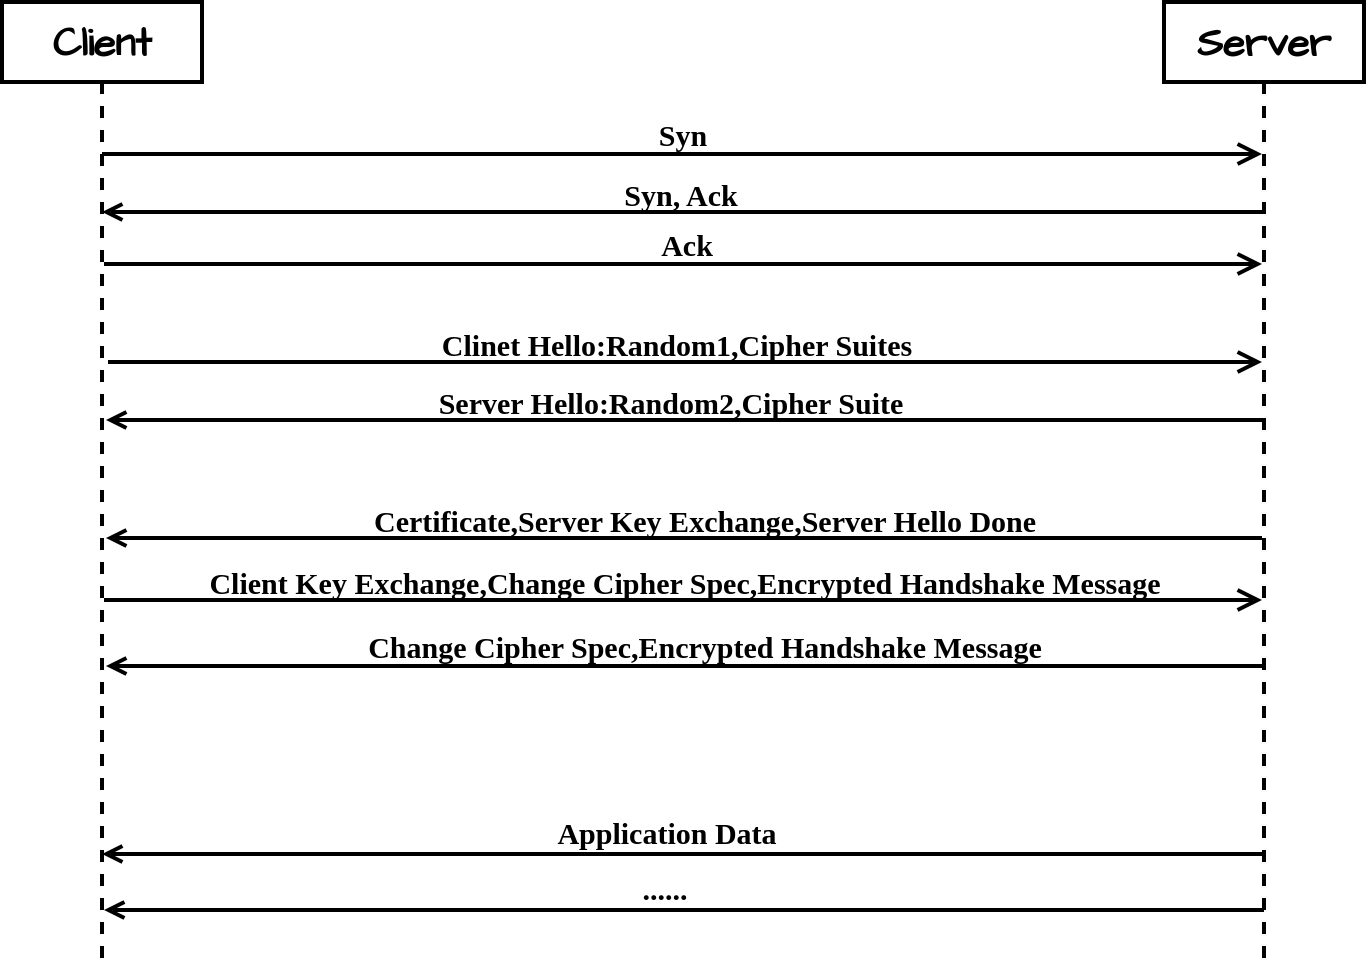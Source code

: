<mxfile version="21.7.5" type="device">
  <diagram name="HTTPS" id="1JzbTgagu3kk1AN8X_Bk">
    <mxGraphModel dx="1034" dy="605" grid="1" gridSize="10" guides="1" tooltips="1" connect="1" arrows="1" fold="1" page="1" pageScale="1" pageWidth="3300" pageHeight="4681" math="0" shadow="0">
      <root>
        <mxCell id="0" />
        <mxCell id="1" parent="0" />
        <mxCell id="krHwBFD0gNlDfbNxc9xL-1" value="&lt;b&gt;Client&lt;/b&gt;" style="shape=umlLifeline;perimeter=lifelinePerimeter;whiteSpace=wrap;html=1;container=1;dropTarget=0;collapsible=0;recursiveResize=0;outlineConnect=0;portConstraint=eastwest;newEdgeStyle={&quot;edgeStyle&quot;:&quot;elbowEdgeStyle&quot;,&quot;elbow&quot;:&quot;vertical&quot;,&quot;curved&quot;:0,&quot;rounded&quot;:0};hachureGap=4;fontFamily=Architects Daughter;fontSource=https%3A%2F%2Ffonts.googleapis.com%2Fcss%3Ffamily%3DArchitects%2BDaughter;fontSize=20;strokeWidth=2;" vertex="1" parent="1">
          <mxGeometry x="250" y="220" width="100" height="480" as="geometry" />
        </mxCell>
        <mxCell id="krHwBFD0gNlDfbNxc9xL-2" value="&lt;b&gt;Server&lt;/b&gt;" style="shape=umlLifeline;perimeter=lifelinePerimeter;whiteSpace=wrap;html=1;container=1;dropTarget=0;collapsible=0;recursiveResize=0;outlineConnect=0;portConstraint=eastwest;newEdgeStyle={&quot;edgeStyle&quot;:&quot;elbowEdgeStyle&quot;,&quot;elbow&quot;:&quot;vertical&quot;,&quot;curved&quot;:0,&quot;rounded&quot;:0};hachureGap=4;fontFamily=Architects Daughter;fontSource=https%3A%2F%2Ffonts.googleapis.com%2Fcss%3Ffamily%3DArchitects%2BDaughter;fontSize=20;strokeWidth=2;" vertex="1" parent="1">
          <mxGeometry x="831" y="220" width="100" height="480" as="geometry" />
        </mxCell>
        <mxCell id="krHwBFD0gNlDfbNxc9xL-4" value="" style="endArrow=open;startArrow=none;endFill=0;startFill=0;endSize=8;html=1;verticalAlign=bottom;labelBackgroundColor=none;rounded=0;hachureGap=4;fontFamily=Architects Daughter;fontSource=https%3A%2F%2Ffonts.googleapis.com%2Fcss%3Ffamily%3DArchitects%2BDaughter;fontSize=16;strokeWidth=2;" edge="1" parent="1" target="krHwBFD0gNlDfbNxc9xL-2">
          <mxGeometry width="160" relative="1" as="geometry">
            <mxPoint x="300" y="296" as="sourcePoint" />
            <mxPoint x="709" y="296" as="targetPoint" />
          </mxGeometry>
        </mxCell>
        <mxCell id="krHwBFD0gNlDfbNxc9xL-5" value="" style="endArrow=none;startArrow=open;endFill=0;startFill=0;endSize=8;html=1;verticalAlign=bottom;labelBackgroundColor=none;rounded=0;hachureGap=4;fontFamily=Architects Daughter;fontSource=https%3A%2F%2Ffonts.googleapis.com%2Fcss%3Ffamily%3DArchitects%2BDaughter;fontSize=16;strokeWidth=2;" edge="1" parent="1">
          <mxGeometry width="160" relative="1" as="geometry">
            <mxPoint x="300" y="646" as="sourcePoint" />
            <mxPoint x="880" y="646" as="targetPoint" />
          </mxGeometry>
        </mxCell>
        <mxCell id="krHwBFD0gNlDfbNxc9xL-7" value="&lt;font style=&quot;font-size: 15px;&quot; face=&quot;Comic Sans MS&quot;&gt;&lt;b&gt;Syn&lt;/b&gt;&lt;/font&gt;" style="text;html=1;align=center;verticalAlign=middle;resizable=0;points=[];autosize=1;strokeColor=none;fillColor=none;fontSize=20;fontFamily=Architects Daughter;strokeWidth=0;" vertex="1" parent="1">
          <mxGeometry x="565" y="265" width="50" height="40" as="geometry" />
        </mxCell>
        <mxCell id="krHwBFD0gNlDfbNxc9xL-8" value="" style="endArrow=none;startArrow=open;endFill=0;startFill=0;endSize=8;html=1;verticalAlign=bottom;labelBackgroundColor=none;rounded=0;hachureGap=4;fontFamily=Architects Daughter;fontSource=https%3A%2F%2Ffonts.googleapis.com%2Fcss%3Ffamily%3DArchitects%2BDaughter;fontSize=16;strokeWidth=2;" edge="1" parent="1" target="krHwBFD0gNlDfbNxc9xL-2">
          <mxGeometry width="160" relative="1" as="geometry">
            <mxPoint x="300" y="325" as="sourcePoint" />
            <mxPoint x="709" y="325" as="targetPoint" />
          </mxGeometry>
        </mxCell>
        <mxCell id="krHwBFD0gNlDfbNxc9xL-9" value="&lt;font style=&quot;font-size: 15px;&quot; face=&quot;Comic Sans MS&quot;&gt;&lt;b&gt;Syn, Ack&lt;/b&gt;&lt;/font&gt;" style="text;html=1;align=center;verticalAlign=middle;resizable=0;points=[];autosize=1;strokeColor=none;fillColor=none;fontSize=20;fontFamily=Architects Daughter;strokeWidth=0;" vertex="1" parent="1">
          <mxGeometry x="544" y="295" width="90" height="40" as="geometry" />
        </mxCell>
        <mxCell id="krHwBFD0gNlDfbNxc9xL-10" value="" style="endArrow=open;startArrow=none;endFill=0;startFill=0;endSize=8;html=1;verticalAlign=bottom;labelBackgroundColor=none;rounded=0;hachureGap=4;fontFamily=Architects Daughter;fontSource=https%3A%2F%2Ffonts.googleapis.com%2Fcss%3Ffamily%3DArchitects%2BDaughter;fontSize=16;strokeWidth=2;" edge="1" parent="1" target="krHwBFD0gNlDfbNxc9xL-2">
          <mxGeometry width="160" relative="1" as="geometry">
            <mxPoint x="301" y="351" as="sourcePoint" />
            <mxPoint x="710" y="351" as="targetPoint" />
          </mxGeometry>
        </mxCell>
        <mxCell id="krHwBFD0gNlDfbNxc9xL-11" value="&lt;font style=&quot;font-size: 15px;&quot; face=&quot;Comic Sans MS&quot;&gt;&lt;b&gt;Ack&lt;/b&gt;&lt;/font&gt;" style="text;html=1;align=center;verticalAlign=middle;resizable=0;points=[];autosize=1;strokeColor=none;fillColor=none;fontSize=20;fontFamily=Architects Daughter;strokeWidth=0;" vertex="1" parent="1">
          <mxGeometry x="567" y="320" width="50" height="40" as="geometry" />
        </mxCell>
        <mxCell id="krHwBFD0gNlDfbNxc9xL-12" value="" style="endArrow=open;startArrow=none;endFill=0;startFill=0;endSize=8;html=1;verticalAlign=bottom;labelBackgroundColor=none;rounded=0;hachureGap=4;fontFamily=Architects Daughter;fontSource=https%3A%2F%2Ffonts.googleapis.com%2Fcss%3Ffamily%3DArchitects%2BDaughter;fontSize=16;strokeWidth=2;" edge="1" parent="1" target="krHwBFD0gNlDfbNxc9xL-2">
          <mxGeometry width="160" relative="1" as="geometry">
            <mxPoint x="303" y="400" as="sourcePoint" />
            <mxPoint x="712" y="400" as="targetPoint" />
          </mxGeometry>
        </mxCell>
        <mxCell id="krHwBFD0gNlDfbNxc9xL-13" value="&lt;font style=&quot;font-size: 15px;&quot; face=&quot;Comic Sans MS&quot;&gt;&lt;b&gt;Clinet Hello:&lt;/b&gt;&lt;/font&gt;&lt;b style=&quot;border-color: var(--border-color); font-family: &amp;quot;Comic Sans MS&amp;quot;; font-size: 15px;&quot;&gt;Random1,Cipher Suites&lt;/b&gt;" style="text;html=1;align=center;verticalAlign=middle;resizable=0;points=[];autosize=1;strokeColor=none;fillColor=none;fontSize=20;fontFamily=Architects Daughter;strokeWidth=0;" vertex="1" parent="1">
          <mxGeometry x="447" y="370" width="280" height="40" as="geometry" />
        </mxCell>
        <mxCell id="krHwBFD0gNlDfbNxc9xL-17" value="" style="endArrow=none;startArrow=open;endFill=0;startFill=0;endSize=8;html=1;verticalAlign=bottom;labelBackgroundColor=none;rounded=0;hachureGap=4;fontFamily=Architects Daughter;fontSource=https%3A%2F%2Ffonts.googleapis.com%2Fcss%3Ffamily%3DArchitects%2BDaughter;fontSize=16;strokeWidth=2;" edge="1" parent="1" target="krHwBFD0gNlDfbNxc9xL-2">
          <mxGeometry width="160" relative="1" as="geometry">
            <mxPoint x="302" y="429" as="sourcePoint" />
            <mxPoint x="711" y="429" as="targetPoint" />
          </mxGeometry>
        </mxCell>
        <mxCell id="krHwBFD0gNlDfbNxc9xL-18" value="&lt;font style=&quot;font-size: 15px;&quot; face=&quot;Comic Sans MS&quot;&gt;&lt;b&gt;Server Hello:Random2,Cipher Suite&lt;/b&gt;&lt;/font&gt;" style="text;html=1;align=center;verticalAlign=middle;resizable=0;points=[];autosize=1;strokeColor=none;fillColor=none;fontSize=20;fontFamily=Architects Daughter;strokeWidth=0;" vertex="1" parent="1">
          <mxGeometry x="444" y="399" width="280" height="40" as="geometry" />
        </mxCell>
        <mxCell id="krHwBFD0gNlDfbNxc9xL-20" value="" style="endArrow=none;startArrow=open;endFill=0;startFill=0;endSize=8;html=1;verticalAlign=bottom;labelBackgroundColor=none;rounded=0;hachureGap=4;fontFamily=Architects Daughter;fontSource=https%3A%2F%2Ffonts.googleapis.com%2Fcss%3Ffamily%3DArchitects%2BDaughter;fontSize=16;strokeWidth=2;" edge="1" parent="1">
          <mxGeometry width="160" relative="1" as="geometry">
            <mxPoint x="302" y="488" as="sourcePoint" />
            <mxPoint x="880" y="488" as="targetPoint" />
          </mxGeometry>
        </mxCell>
        <mxCell id="krHwBFD0gNlDfbNxc9xL-21" value="&lt;font style=&quot;font-size: 15px;&quot; face=&quot;Comic Sans MS&quot;&gt;&lt;b&gt;Certificate,&lt;/b&gt;&lt;/font&gt;&lt;b style=&quot;border-color: var(--border-color); font-family: &amp;quot;Comic Sans MS&amp;quot;; font-size: 15px;&quot;&gt;Server Key Exchange,&lt;/b&gt;&lt;b style=&quot;border-color: var(--border-color); font-family: &amp;quot;Comic Sans MS&amp;quot;; font-size: 15px;&quot;&gt;Server Hello Done&lt;/b&gt;" style="text;html=1;align=center;verticalAlign=middle;resizable=0;points=[];autosize=1;strokeColor=none;fillColor=none;fontSize=20;fontFamily=Architects Daughter;strokeWidth=0;" vertex="1" parent="1">
          <mxGeometry x="401" y="458" width="400" height="40" as="geometry" />
        </mxCell>
        <mxCell id="krHwBFD0gNlDfbNxc9xL-26" value="" style="endArrow=open;startArrow=none;endFill=0;startFill=0;endSize=8;html=1;verticalAlign=bottom;labelBackgroundColor=none;rounded=0;hachureGap=4;fontFamily=Architects Daughter;fontSource=https%3A%2F%2Ffonts.googleapis.com%2Fcss%3Ffamily%3DArchitects%2BDaughter;fontSize=16;strokeWidth=2;" edge="1" parent="1">
          <mxGeometry width="160" relative="1" as="geometry">
            <mxPoint x="301" y="519" as="sourcePoint" />
            <mxPoint x="880" y="519" as="targetPoint" />
          </mxGeometry>
        </mxCell>
        <mxCell id="krHwBFD0gNlDfbNxc9xL-27" value="&lt;font style=&quot;font-size: 15px;&quot; face=&quot;Comic Sans MS&quot;&gt;&lt;b&gt;Client Key Exchange,Change Cipher Spec,Encrypted Handshake Message&lt;/b&gt;&lt;/font&gt;" style="text;html=1;align=center;verticalAlign=middle;resizable=0;points=[];autosize=1;strokeColor=none;fillColor=none;fontSize=20;fontFamily=Architects Daughter;strokeWidth=0;" vertex="1" parent="1">
          <mxGeometry x="316" y="489" width="550" height="40" as="geometry" />
        </mxCell>
        <mxCell id="krHwBFD0gNlDfbNxc9xL-28" value="" style="endArrow=none;startArrow=open;endFill=0;startFill=0;endSize=8;html=1;verticalAlign=bottom;labelBackgroundColor=none;rounded=0;hachureGap=4;fontFamily=Architects Daughter;fontSource=https%3A%2F%2Ffonts.googleapis.com%2Fcss%3Ffamily%3DArchitects%2BDaughter;fontSize=16;strokeWidth=2;" edge="1" parent="1">
          <mxGeometry width="160" relative="1" as="geometry">
            <mxPoint x="302" y="552" as="sourcePoint" />
            <mxPoint x="880" y="552" as="targetPoint" />
          </mxGeometry>
        </mxCell>
        <mxCell id="krHwBFD0gNlDfbNxc9xL-29" value="&lt;font face=&quot;Comic Sans MS&quot;&gt;&lt;span style=&quot;font-size: 15px;&quot;&gt;&lt;b&gt;Change Cipher Spec,Encrypted Handshake Message&lt;/b&gt;&lt;/span&gt;&lt;/font&gt;" style="text;html=1;align=center;verticalAlign=middle;resizable=0;points=[];autosize=1;strokeColor=none;fillColor=none;fontSize=20;fontFamily=Architects Daughter;strokeWidth=0;" vertex="1" parent="1">
          <mxGeometry x="401" y="521" width="400" height="40" as="geometry" />
        </mxCell>
        <mxCell id="krHwBFD0gNlDfbNxc9xL-31" value="&lt;font face=&quot;Comic Sans MS&quot;&gt;&lt;span style=&quot;font-size: 15px;&quot;&gt;&lt;b&gt;Application Data&lt;/b&gt;&lt;/span&gt;&lt;/font&gt;" style="text;html=1;align=center;verticalAlign=middle;resizable=0;points=[];autosize=1;strokeColor=none;fillColor=none;fontSize=20;fontFamily=Architects Daughter;strokeWidth=0;" vertex="1" parent="1">
          <mxGeometry x="512" y="614" width="140" height="40" as="geometry" />
        </mxCell>
        <mxCell id="krHwBFD0gNlDfbNxc9xL-32" value="" style="endArrow=none;startArrow=open;endFill=0;startFill=0;endSize=8;html=1;verticalAlign=bottom;labelBackgroundColor=none;rounded=0;hachureGap=4;fontFamily=Architects Daughter;fontSource=https%3A%2F%2Ffonts.googleapis.com%2Fcss%3Ffamily%3DArchitects%2BDaughter;fontSize=16;strokeWidth=2;" edge="1" parent="1">
          <mxGeometry width="160" relative="1" as="geometry">
            <mxPoint x="301" y="674" as="sourcePoint" />
            <mxPoint x="881" y="674" as="targetPoint" />
          </mxGeometry>
        </mxCell>
        <mxCell id="krHwBFD0gNlDfbNxc9xL-33" value="&lt;font face=&quot;Comic Sans MS&quot;&gt;&lt;span style=&quot;font-size: 15px;&quot;&gt;&lt;b&gt;......&lt;/b&gt;&lt;/span&gt;&lt;/font&gt;" style="text;html=1;align=center;verticalAlign=middle;resizable=0;points=[];autosize=1;strokeColor=none;fillColor=none;fontSize=20;fontFamily=Architects Daughter;strokeWidth=0;" vertex="1" parent="1">
          <mxGeometry x="551" y="642" width="60" height="40" as="geometry" />
        </mxCell>
      </root>
    </mxGraphModel>
  </diagram>
</mxfile>
